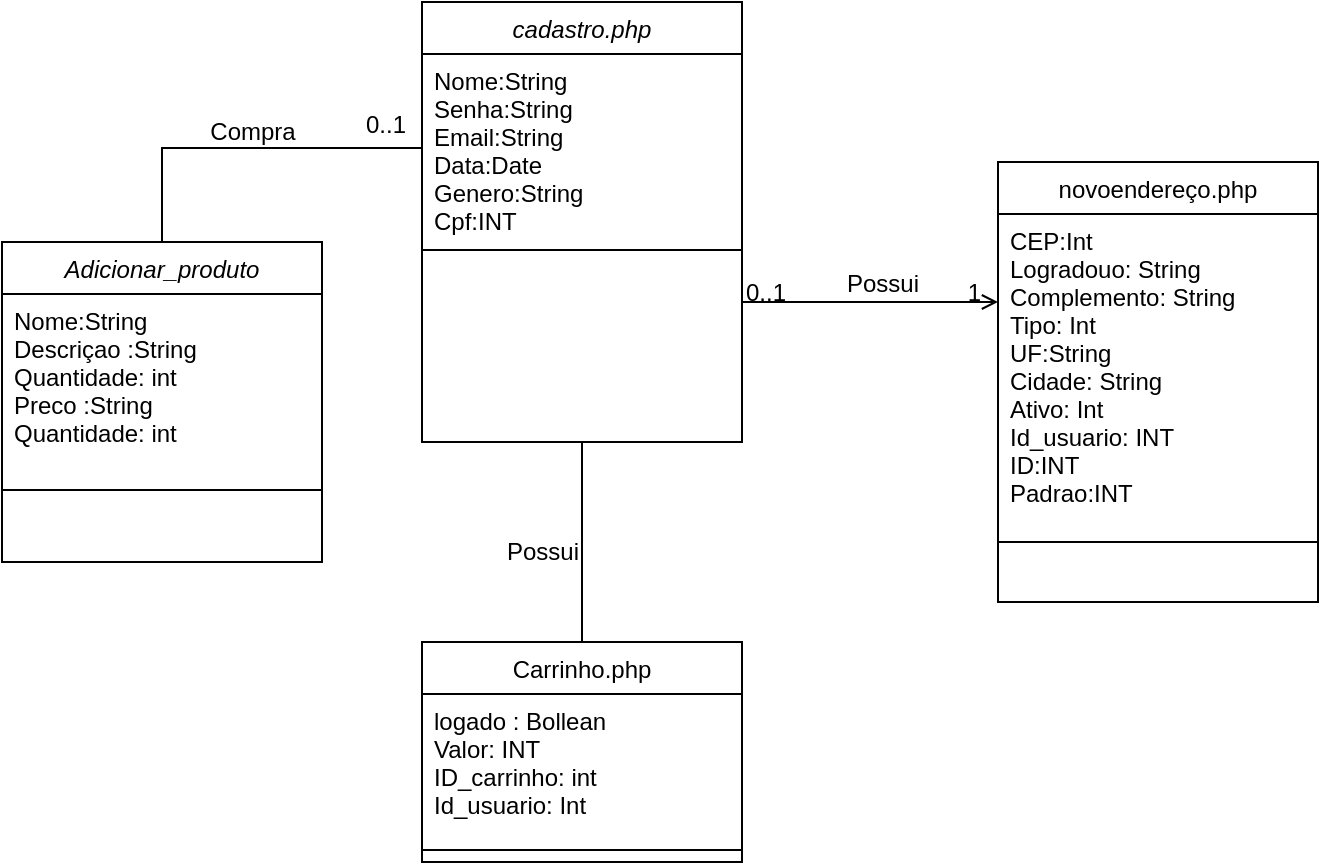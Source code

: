 <mxfile version="21.5.0">
  <diagram name="Page-1" id="Eqsty693n832yAgV2u-f">
    <mxGraphModel dx="1467" dy="789" grid="1" gridSize="10" guides="1" tooltips="1" connect="1" arrows="1" fold="1" page="1" pageScale="1" pageWidth="850" pageHeight="1100" math="0" shadow="0">
      <root>
        <mxCell id="0" />
        <mxCell id="1" parent="0" />
        <mxCell id="yhEXGKo3G-PNaLebqp_s-2" value="cadastro.php" style="swimlane;fontStyle=2;align=center;verticalAlign=top;childLayout=stackLayout;horizontal=1;startSize=26;horizontalStack=0;resizeParent=1;resizeLast=0;collapsible=1;marginBottom=0;rounded=0;shadow=0;strokeWidth=1;" vertex="1" parent="1">
          <mxGeometry x="220" y="40" width="160" height="220" as="geometry">
            <mxRectangle x="230" y="140" width="160" height="26" as="alternateBounds" />
          </mxGeometry>
        </mxCell>
        <mxCell id="yhEXGKo3G-PNaLebqp_s-3" value="Nome:String&#xa;Senha:String&#xa;Email:String&#xa;Data:Date&#xa;Genero:String&#xa;Cpf:INT" style="text;align=left;verticalAlign=top;spacingLeft=4;spacingRight=4;overflow=hidden;rotatable=0;points=[[0,0.5],[1,0.5]];portConstraint=eastwest;" vertex="1" parent="yhEXGKo3G-PNaLebqp_s-2">
          <mxGeometry y="26" width="160" height="94" as="geometry" />
        </mxCell>
        <mxCell id="yhEXGKo3G-PNaLebqp_s-4" value="" style="line;html=1;strokeWidth=1;align=left;verticalAlign=middle;spacingTop=-1;spacingLeft=3;spacingRight=3;rotatable=0;labelPosition=right;points=[];portConstraint=eastwest;" vertex="1" parent="yhEXGKo3G-PNaLebqp_s-2">
          <mxGeometry y="120" width="160" height="8" as="geometry" />
        </mxCell>
        <mxCell id="yhEXGKo3G-PNaLebqp_s-5" value="Carrinho.php" style="swimlane;fontStyle=0;align=center;verticalAlign=top;childLayout=stackLayout;horizontal=1;startSize=26;horizontalStack=0;resizeParent=1;resizeLast=0;collapsible=1;marginBottom=0;rounded=0;shadow=0;strokeWidth=1;" vertex="1" parent="1">
          <mxGeometry x="220" y="360" width="160" height="110" as="geometry">
            <mxRectangle x="130" y="380" width="160" height="26" as="alternateBounds" />
          </mxGeometry>
        </mxCell>
        <mxCell id="yhEXGKo3G-PNaLebqp_s-7" value="logado : Bollean&#xa;Valor: INT&#xa;ID_carrinho: int&#xa;Id_usuario: Int" style="text;align=left;verticalAlign=top;spacingLeft=4;spacingRight=4;overflow=hidden;rotatable=0;points=[[0,0.5],[1,0.5]];portConstraint=eastwest;rounded=0;shadow=0;html=0;" vertex="1" parent="yhEXGKo3G-PNaLebqp_s-5">
          <mxGeometry y="26" width="160" height="74" as="geometry" />
        </mxCell>
        <mxCell id="yhEXGKo3G-PNaLebqp_s-8" value="" style="line;html=1;strokeWidth=1;align=left;verticalAlign=middle;spacingTop=-1;spacingLeft=3;spacingRight=3;rotatable=0;labelPosition=right;points=[];portConstraint=eastwest;" vertex="1" parent="yhEXGKo3G-PNaLebqp_s-5">
          <mxGeometry y="100" width="160" height="8" as="geometry" />
        </mxCell>
        <mxCell id="yhEXGKo3G-PNaLebqp_s-16" value="novoendereço.php" style="swimlane;fontStyle=0;align=center;verticalAlign=top;childLayout=stackLayout;horizontal=1;startSize=26;horizontalStack=0;resizeParent=1;resizeLast=0;collapsible=1;marginBottom=0;rounded=0;shadow=0;strokeWidth=1;" vertex="1" parent="1">
          <mxGeometry x="508" y="120" width="160" height="220" as="geometry">
            <mxRectangle x="550" y="140" width="160" height="26" as="alternateBounds" />
          </mxGeometry>
        </mxCell>
        <mxCell id="yhEXGKo3G-PNaLebqp_s-17" value="CEP:Int&#xa;Logradouo: String&#xa;Complemento: String&#xa;Tipo: Int&#xa;UF:String&#xa;Cidade: String&#xa;Ativo: Int&#xa;Id_usuario: INT&#xa;ID:INT&#xa;Padrao:INT&#xa;" style="text;align=left;verticalAlign=top;spacingLeft=4;spacingRight=4;overflow=hidden;rotatable=0;points=[[0,0.5],[1,0.5]];portConstraint=eastwest;rounded=0;shadow=0;html=0;" vertex="1" parent="yhEXGKo3G-PNaLebqp_s-16">
          <mxGeometry y="26" width="160" height="154" as="geometry" />
        </mxCell>
        <mxCell id="yhEXGKo3G-PNaLebqp_s-18" value="" style="line;html=1;strokeWidth=1;align=left;verticalAlign=middle;spacingTop=-1;spacingLeft=3;spacingRight=3;rotatable=0;labelPosition=right;points=[];portConstraint=eastwest;" vertex="1" parent="yhEXGKo3G-PNaLebqp_s-16">
          <mxGeometry y="180" width="160" height="20" as="geometry" />
        </mxCell>
        <mxCell id="yhEXGKo3G-PNaLebqp_s-21" value="" style="endArrow=open;shadow=0;strokeWidth=1;rounded=0;endFill=1;edgeStyle=elbowEdgeStyle;elbow=vertical;" edge="1" parent="1" source="yhEXGKo3G-PNaLebqp_s-2" target="yhEXGKo3G-PNaLebqp_s-16">
          <mxGeometry x="0.5" y="41" relative="1" as="geometry">
            <mxPoint x="380" y="192" as="sourcePoint" />
            <mxPoint x="540" y="192" as="targetPoint" />
            <mxPoint x="-40" y="32" as="offset" />
          </mxGeometry>
        </mxCell>
        <mxCell id="yhEXGKo3G-PNaLebqp_s-22" value="0..1" style="resizable=0;align=left;verticalAlign=bottom;labelBackgroundColor=none;fontSize=12;" connectable="0" vertex="1" parent="yhEXGKo3G-PNaLebqp_s-21">
          <mxGeometry x="-1" relative="1" as="geometry">
            <mxPoint y="4" as="offset" />
          </mxGeometry>
        </mxCell>
        <mxCell id="yhEXGKo3G-PNaLebqp_s-23" value="1" style="resizable=0;align=right;verticalAlign=bottom;labelBackgroundColor=none;fontSize=12;" connectable="0" vertex="1" parent="yhEXGKo3G-PNaLebqp_s-21">
          <mxGeometry x="1" relative="1" as="geometry">
            <mxPoint x="-7" y="4" as="offset" />
          </mxGeometry>
        </mxCell>
        <mxCell id="yhEXGKo3G-PNaLebqp_s-24" value="Possui" style="text;html=1;resizable=0;points=[];;align=center;verticalAlign=middle;labelBackgroundColor=none;rounded=0;shadow=0;strokeWidth=1;fontSize=12;" vertex="1" connectable="0" parent="yhEXGKo3G-PNaLebqp_s-21">
          <mxGeometry x="0.5" y="49" relative="1" as="geometry">
            <mxPoint x="-26" y="40" as="offset" />
          </mxGeometry>
        </mxCell>
        <mxCell id="yhEXGKo3G-PNaLebqp_s-26" value="" style="endArrow=none;html=1;rounded=0;entryX=0.5;entryY=1;entryDx=0;entryDy=0;exitX=0.5;exitY=0;exitDx=0;exitDy=0;" edge="1" parent="1" source="yhEXGKo3G-PNaLebqp_s-5" target="yhEXGKo3G-PNaLebqp_s-2">
          <mxGeometry width="50" height="50" relative="1" as="geometry">
            <mxPoint x="350" y="330" as="sourcePoint" />
            <mxPoint x="350" y="390" as="targetPoint" />
          </mxGeometry>
        </mxCell>
        <mxCell id="yhEXGKo3G-PNaLebqp_s-27" value="Possui" style="text;html=1;align=center;verticalAlign=middle;resizable=0;points=[];autosize=1;strokeColor=none;fillColor=none;" vertex="1" parent="1">
          <mxGeometry x="250" y="300" width="60" height="30" as="geometry" />
        </mxCell>
        <mxCell id="yhEXGKo3G-PNaLebqp_s-28" value="Adicionar_produto" style="swimlane;fontStyle=2;align=center;verticalAlign=top;childLayout=stackLayout;horizontal=1;startSize=26;horizontalStack=0;resizeParent=1;resizeLast=0;collapsible=1;marginBottom=0;rounded=0;shadow=0;strokeWidth=1;" vertex="1" parent="1">
          <mxGeometry x="10" y="160" width="160" height="160" as="geometry">
            <mxRectangle x="230" y="140" width="160" height="26" as="alternateBounds" />
          </mxGeometry>
        </mxCell>
        <mxCell id="yhEXGKo3G-PNaLebqp_s-29" value="Nome:String&#xa;Descriçao :String&#xa;Quantidade: int&#xa;Preco :String&#xa;Quantidade: int" style="text;align=left;verticalAlign=top;spacingLeft=4;spacingRight=4;overflow=hidden;rotatable=0;points=[[0,0.5],[1,0.5]];portConstraint=eastwest;" vertex="1" parent="yhEXGKo3G-PNaLebqp_s-28">
          <mxGeometry y="26" width="160" height="94" as="geometry" />
        </mxCell>
        <mxCell id="yhEXGKo3G-PNaLebqp_s-30" value="" style="line;html=1;strokeWidth=1;align=left;verticalAlign=middle;spacingTop=-1;spacingLeft=3;spacingRight=3;rotatable=0;labelPosition=right;points=[];portConstraint=eastwest;" vertex="1" parent="yhEXGKo3G-PNaLebqp_s-28">
          <mxGeometry y="120" width="160" height="8" as="geometry" />
        </mxCell>
        <mxCell id="yhEXGKo3G-PNaLebqp_s-32" value="" style="endArrow=none;html=1;rounded=0;entryX=0;entryY=0.5;entryDx=0;entryDy=0;exitX=0.5;exitY=0;exitDx=0;exitDy=0;" edge="1" parent="1" source="yhEXGKo3G-PNaLebqp_s-28" target="yhEXGKo3G-PNaLebqp_s-3">
          <mxGeometry width="50" height="50" relative="1" as="geometry">
            <mxPoint x="310" y="370" as="sourcePoint" />
            <mxPoint x="310" y="210" as="targetPoint" />
            <Array as="points">
              <mxPoint x="90" y="113" />
            </Array>
          </mxGeometry>
        </mxCell>
        <mxCell id="yhEXGKo3G-PNaLebqp_s-33" value="Compra" style="text;html=1;align=center;verticalAlign=middle;resizable=0;points=[];autosize=1;strokeColor=none;fillColor=none;" vertex="1" parent="1">
          <mxGeometry x="100" y="90" width="70" height="30" as="geometry" />
        </mxCell>
        <mxCell id="yhEXGKo3G-PNaLebqp_s-34" value="0..1" style="resizable=0;align=left;verticalAlign=bottom;labelBackgroundColor=none;fontSize=12;" connectable="0" vertex="1" parent="1">
          <mxGeometry x="190" y="110" as="geometry" />
        </mxCell>
      </root>
    </mxGraphModel>
  </diagram>
</mxfile>
